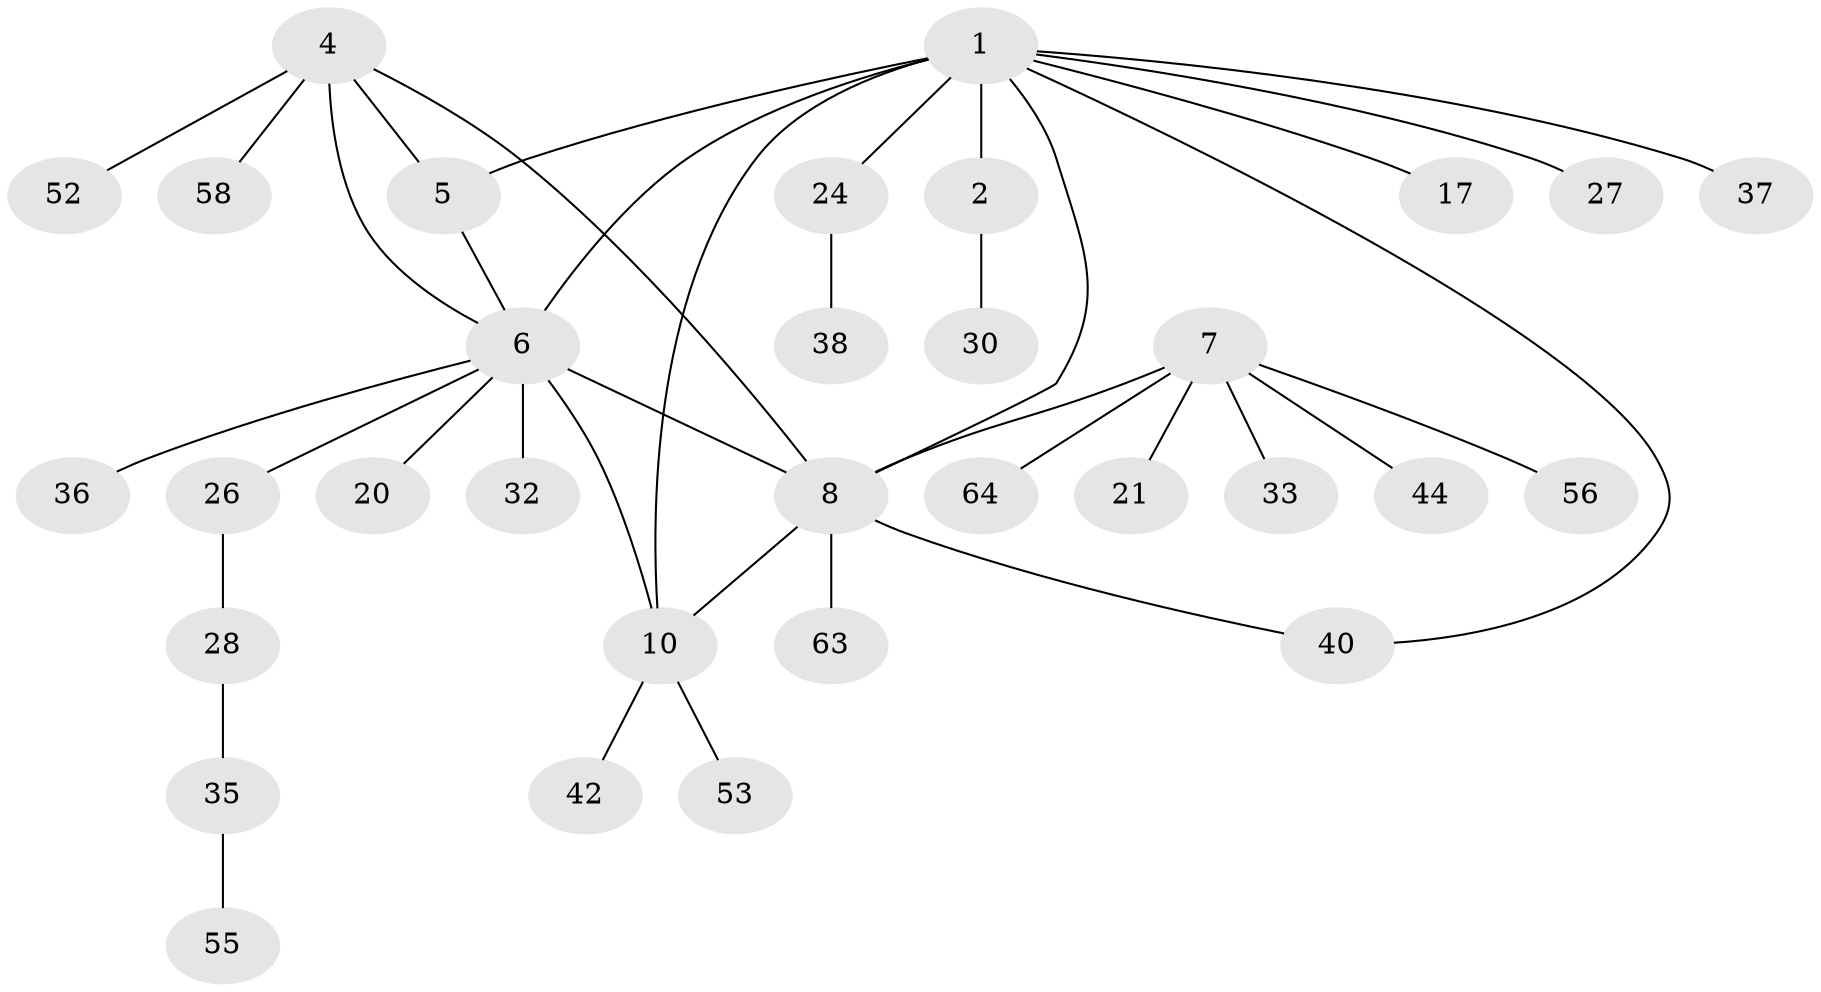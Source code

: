 // original degree distribution, {5: 0.109375, 4: 0.046875, 6: 0.03125, 3: 0.078125, 8: 0.046875, 1: 0.5625, 2: 0.125}
// Generated by graph-tools (version 1.1) at 2025/15/03/09/25 04:15:57]
// undirected, 32 vertices, 38 edges
graph export_dot {
graph [start="1"]
  node [color=gray90,style=filled];
  1 [super="+15+3"];
  2 [super="+29+25"];
  4;
  5;
  6 [super="+12+14"];
  7 [super="+19+9+23+34"];
  8;
  10 [super="+13+41+46+51+54+11"];
  17;
  20;
  21;
  24 [super="+31+43+47+48"];
  26;
  27;
  28;
  30;
  32;
  33;
  35;
  36;
  37;
  38;
  40;
  42;
  44;
  52 [super="+62+61"];
  53;
  55;
  56;
  58;
  63;
  64;
  1 -- 2 [weight=2];
  1 -- 5;
  1 -- 17;
  1 -- 40;
  1 -- 24;
  1 -- 10 [weight=2];
  1 -- 27;
  1 -- 37;
  1 -- 8;
  1 -- 6;
  2 -- 30;
  4 -- 5;
  4 -- 6;
  4 -- 8;
  4 -- 52;
  4 -- 58;
  5 -- 6;
  6 -- 26;
  6 -- 32;
  6 -- 10 [weight=3];
  6 -- 20;
  6 -- 36;
  6 -- 8;
  7 -- 8 [weight=2];
  7 -- 33;
  7 -- 44;
  7 -- 56;
  7 -- 64;
  7 -- 21;
  8 -- 40;
  8 -- 63;
  8 -- 10;
  10 -- 42;
  10 -- 53;
  24 -- 38;
  26 -- 28;
  28 -- 35;
  35 -- 55;
}
